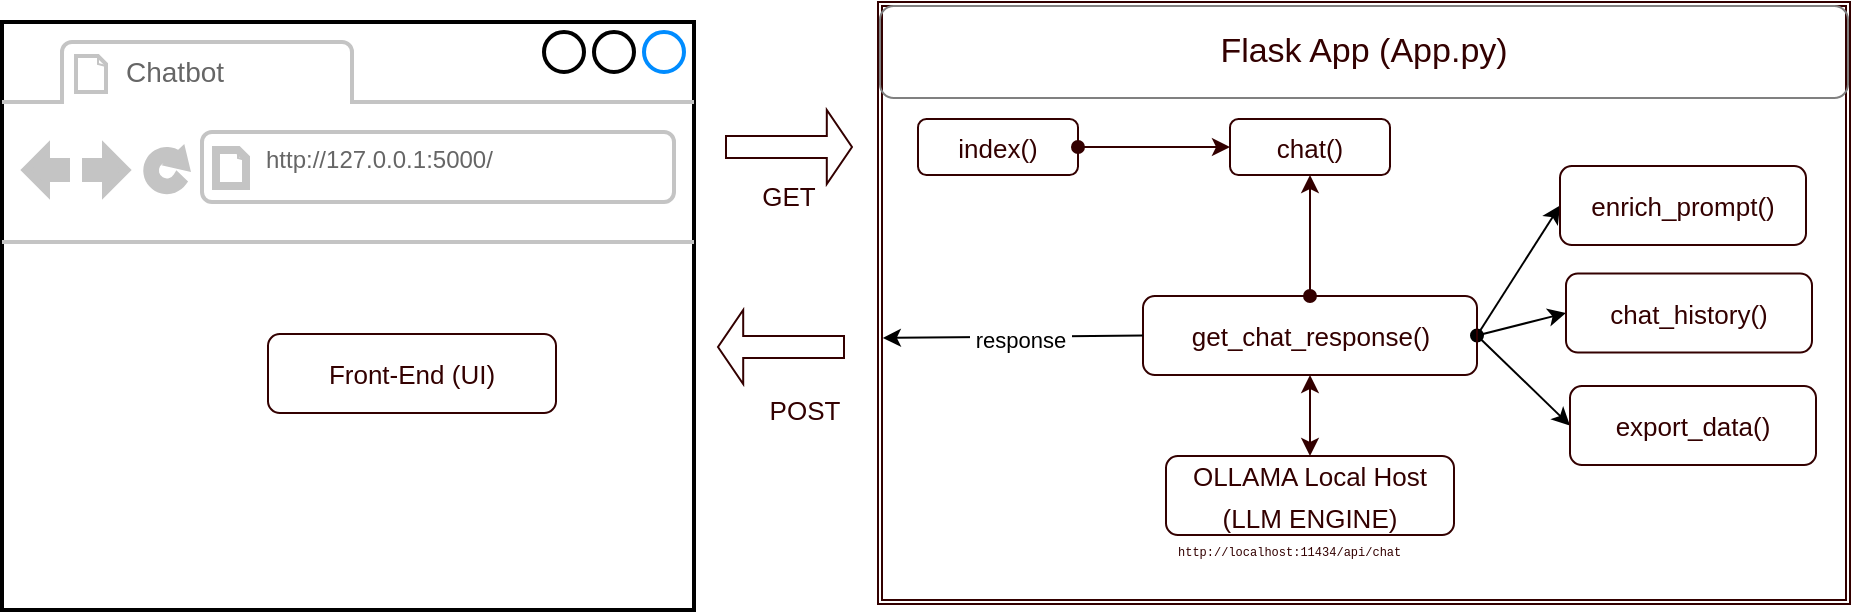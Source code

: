 <mxfile>
    <diagram id="oDjpuHA7A975ABiRR1b_" name="Page-1">
        <mxGraphModel dx="1357" dy="464" grid="0" gridSize="10" guides="1" tooltips="1" connect="1" arrows="1" fold="1" page="0" pageScale="1" pageWidth="850" pageHeight="1100" background="none" math="0" shadow="0" adaptiveColors="auto">
            <root>
                <mxCell id="0"/>
                <mxCell id="1" parent="0"/>
                <mxCell id="2" value="" style="strokeWidth=2;shadow=0;dashed=0;align=center;html=1;shape=mxgraph.mockup.containers.browserWindow;rSize=0;strokeColor=default;strokeColor2=#008cff;strokeColor3=#c4c4c4;mainText=,;recursiveResize=0;fillColor=none;gradientColor=#b3b3b3;" parent="1" vertex="1">
                    <mxGeometry x="229" y="76" width="346" height="294" as="geometry"/>
                </mxCell>
                <mxCell id="3" value="&lt;font style=&quot;font-size: 14px;&quot;&gt;Chatbot&lt;/font&gt;" style="strokeWidth=1;shadow=0;dashed=0;align=center;html=1;shape=mxgraph.mockup.containers.anchor;fontSize=17;fontColor=#666666;align=left;" parent="2" vertex="1">
                    <mxGeometry x="60" y="12" width="110" height="26" as="geometry"/>
                </mxCell>
                <mxCell id="4" value="&lt;font style=&quot;font-size: 12px;&quot;&gt;http://127.0.0.1:5000/&lt;/font&gt;" style="strokeWidth=1;shadow=0;dashed=0;align=center;html=1;shape=mxgraph.mockup.containers.anchor;rSize=0;fontSize=17;fontColor=#666666;align=left;" parent="2" vertex="1">
                    <mxGeometry x="130" y="60" width="111" height="15" as="geometry"/>
                </mxCell>
                <mxCell id="53" value="&lt;font style=&quot;font-size: 13px;&quot;&gt;Front-End (UI)&lt;/font&gt;" style="rounded=1;whiteSpace=wrap;html=1;strokeColor=#330000;strokeWidth=1;fontSize=17;fontColor=#330000;fillColor=none;" parent="2" vertex="1">
                    <mxGeometry x="133" y="156" width="144" height="39.5" as="geometry"/>
                </mxCell>
                <mxCell id="11" value="" style="shape=ext;double=1;rounded=0;whiteSpace=wrap;html=1;fontSize=14;fillColor=none;strokeWidth=1;strokeColor=#330000;" parent="1" vertex="1">
                    <mxGeometry x="667" y="66" width="486" height="301" as="geometry"/>
                </mxCell>
                <mxCell id="12" value="&lt;font style=&quot;font-size: 17px;&quot; color=&quot;#330000&quot;&gt;Flask App (App.py)&lt;br&gt;&lt;/font&gt;" style="text;html=1;strokeColor=#808080;fillColor=none;align=center;verticalAlign=middle;whiteSpace=wrap;rounded=1;strokeWidth=1;fontSize=14;" parent="1" vertex="1">
                    <mxGeometry x="668" y="68" width="484" height="46" as="geometry"/>
                </mxCell>
                <mxCell id="50" style="edgeStyle=none;html=1;exitX=1;exitY=0.5;exitDx=0;exitDy=0;entryX=0;entryY=0.5;entryDx=0;entryDy=0;startArrow=oval;startFill=1;" parent="1" source="15" target="28" edge="1">
                    <mxGeometry relative="1" as="geometry"/>
                </mxCell>
                <mxCell id="51" style="edgeStyle=none;html=1;exitX=1;exitY=0.5;exitDx=0;exitDy=0;entryX=0;entryY=0.5;entryDx=0;entryDy=0;" parent="1" source="15" target="48" edge="1">
                    <mxGeometry relative="1" as="geometry"/>
                </mxCell>
                <mxCell id="52" style="edgeStyle=none;html=1;exitX=1;exitY=0.5;exitDx=0;exitDy=0;entryX=0;entryY=0.5;entryDx=0;entryDy=0;" parent="1" source="15" target="49" edge="1">
                    <mxGeometry relative="1" as="geometry"/>
                </mxCell>
                <mxCell id="15" value="&lt;font style=&quot;font-size: 13px;&quot;&gt;get_chat_response()&lt;/font&gt;" style="rounded=1;whiteSpace=wrap;html=1;strokeColor=#330000;strokeWidth=1;fontSize=17;fontColor=#330000;fillColor=none;" parent="1" vertex="1">
                    <mxGeometry x="799.5" y="213" width="167" height="39.5" as="geometry"/>
                </mxCell>
                <mxCell id="17" value="&lt;font style=&quot;font-size: 13px;&quot;&gt;OLLAMA Local Host (LLM ENGINE)&lt;/font&gt;" style="rounded=1;whiteSpace=wrap;html=1;strokeColor=#330000;strokeWidth=1;fontSize=17;fontColor=#330000;fillColor=none;" parent="1" vertex="1">
                    <mxGeometry x="811" y="293" width="144" height="39.5" as="geometry"/>
                </mxCell>
                <mxCell id="20" value="" style="shape=singleArrow;direction=south;whiteSpace=wrap;html=1;strokeColor=#330000;strokeWidth=1;fontSize=13;fontColor=#330000;fillColor=none;rotation=90;" parent="1" vertex="1">
                    <mxGeometry x="600" y="207" width="37" height="63" as="geometry"/>
                </mxCell>
                <mxCell id="22" value="GET" style="text;html=1;strokeColor=none;fillColor=none;align=center;verticalAlign=middle;whiteSpace=wrap;rounded=0;strokeWidth=1;fontSize=13;fontColor=#330000;" parent="1" vertex="1">
                    <mxGeometry x="569" y="148" width="107" height="30" as="geometry"/>
                </mxCell>
                <mxCell id="23" value="" style="shape=singleArrow;direction=south;whiteSpace=wrap;html=1;strokeColor=#330000;strokeWidth=1;fontSize=13;fontColor=#330000;fillColor=none;rotation=-90;" parent="1" vertex="1">
                    <mxGeometry x="604" y="107" width="37" height="63" as="geometry"/>
                </mxCell>
                <mxCell id="24" value="POST" style="text;html=1;strokeColor=none;fillColor=none;align=center;verticalAlign=middle;whiteSpace=wrap;rounded=0;strokeWidth=1;fontSize=13;fontColor=#330000;" parent="1" vertex="1">
                    <mxGeometry x="577" y="254.5" width="107" height="30" as="geometry"/>
                </mxCell>
                <mxCell id="25" value="&lt;div style=&quot;font-family: Menlo, Monaco, &amp;quot;Courier New&amp;quot;, monospace; font-weight: normal; line-height: 18px;&quot;&gt;&lt;div style=&quot;&quot;&gt;&lt;font style=&quot;font-size: 6px;&quot;&gt;http://localhost:11434/api/chat&lt;/font&gt;&lt;/div&gt;&lt;/div&gt;" style="text;whiteSpace=wrap;html=1;fontSize=13;fontColor=#330000;" parent="1" vertex="1">
                    <mxGeometry x="815" y="324" width="129.5" height="29" as="geometry"/>
                </mxCell>
                <mxCell id="26" value="&lt;font style=&quot;font-size: 13px;&quot;&gt;index()&lt;/font&gt;" style="rounded=1;whiteSpace=wrap;html=1;strokeColor=#330000;strokeWidth=1;fontSize=17;fontColor=#330000;fillColor=none;" parent="1" vertex="1">
                    <mxGeometry x="687" y="124.5" width="80" height="28" as="geometry"/>
                </mxCell>
                <mxCell id="27" value="&lt;font style=&quot;font-size: 13px;&quot;&gt;chat()&lt;/font&gt;" style="rounded=1;whiteSpace=wrap;html=1;strokeColor=#330000;strokeWidth=1;fontSize=17;fontColor=#330000;fillColor=none;" parent="1" vertex="1">
                    <mxGeometry x="843" y="124.5" width="80" height="28" as="geometry"/>
                </mxCell>
                <mxCell id="28" value="&lt;font style=&quot;font-size: 13px;&quot;&gt;enrich_prompt()&lt;/font&gt;" style="rounded=1;whiteSpace=wrap;html=1;strokeColor=#330000;strokeWidth=1;fontSize=17;fontColor=#330000;fillColor=none;" parent="1" vertex="1">
                    <mxGeometry x="1008" y="148" width="123" height="39.5" as="geometry"/>
                </mxCell>
                <mxCell id="33" value="" style="endArrow=classic;html=1;fontSize=13;fontColor=#330000;strokeColor=#330000;exitX=1;exitY=0.5;exitDx=0;exitDy=0;entryX=0;entryY=0.5;entryDx=0;entryDy=0;startArrow=oval;startFill=1;" parent="1" source="26" target="27" edge="1">
                    <mxGeometry width="50" height="50" relative="1" as="geometry">
                        <mxPoint x="767" y="171" as="sourcePoint"/>
                        <mxPoint x="817" y="121" as="targetPoint"/>
                    </mxGeometry>
                </mxCell>
                <mxCell id="40" value="" style="endArrow=classic;html=1;fontSize=13;fontColor=#330000;strokeColor=#330000;exitX=0.5;exitY=0;exitDx=0;exitDy=0;entryX=0.5;entryY=1;entryDx=0;entryDy=0;startArrow=oval;startFill=1;" parent="1" source="15" target="27" edge="1">
                    <mxGeometry width="50" height="50" relative="1" as="geometry">
                        <mxPoint x="877" y="225.5" as="sourcePoint"/>
                        <mxPoint x="877" y="254.5" as="targetPoint"/>
                    </mxGeometry>
                </mxCell>
                <mxCell id="42" value="" style="endArrow=classic;html=1;fontSize=13;fontColor=#330000;strokeColor=#330000;entryX=0.5;entryY=0;entryDx=0;entryDy=0;startArrow=classic;startFill=1;exitX=0.5;exitY=1;exitDx=0;exitDy=0;" parent="1" source="15" target="17" edge="1">
                    <mxGeometry width="50" height="50" relative="1" as="geometry">
                        <mxPoint x="913.001" y="196" as="sourcePoint"/>
                        <mxPoint x="872.29" y="305" as="targetPoint"/>
                    </mxGeometry>
                </mxCell>
                <mxCell id="46" style="edgeStyle=none;html=1;exitX=0;exitY=0.5;exitDx=0;exitDy=0;entryX=0.005;entryY=0.558;entryDx=0;entryDy=0;entryPerimeter=0;" parent="1" source="15" target="11" edge="1">
                    <mxGeometry relative="1" as="geometry"/>
                </mxCell>
                <mxCell id="47" value="&amp;nbsp;response&amp;nbsp;" style="edgeLabel;html=1;align=center;verticalAlign=middle;resizable=0;points=[];" parent="46" vertex="1" connectable="0">
                    <mxGeometry x="-0.048" y="1" relative="1" as="geometry">
                        <mxPoint as="offset"/>
                    </mxGeometry>
                </mxCell>
                <mxCell id="48" value="&lt;font style=&quot;font-size: 13px;&quot;&gt;chat_history()&lt;/font&gt;" style="rounded=1;whiteSpace=wrap;html=1;strokeColor=#330000;strokeWidth=1;fontSize=17;fontColor=#330000;fillColor=none;" parent="1" vertex="1">
                    <mxGeometry x="1011" y="201.75" width="123" height="39.5" as="geometry"/>
                </mxCell>
                <mxCell id="49" value="&lt;font style=&quot;font-size: 13px;&quot;&gt;export_data()&lt;/font&gt;" style="rounded=1;whiteSpace=wrap;html=1;strokeColor=#330000;strokeWidth=1;fontSize=17;fontColor=#330000;fillColor=none;" parent="1" vertex="1">
                    <mxGeometry x="1013" y="258" width="123" height="39.5" as="geometry"/>
                </mxCell>
            </root>
        </mxGraphModel>
    </diagram>
</mxfile>